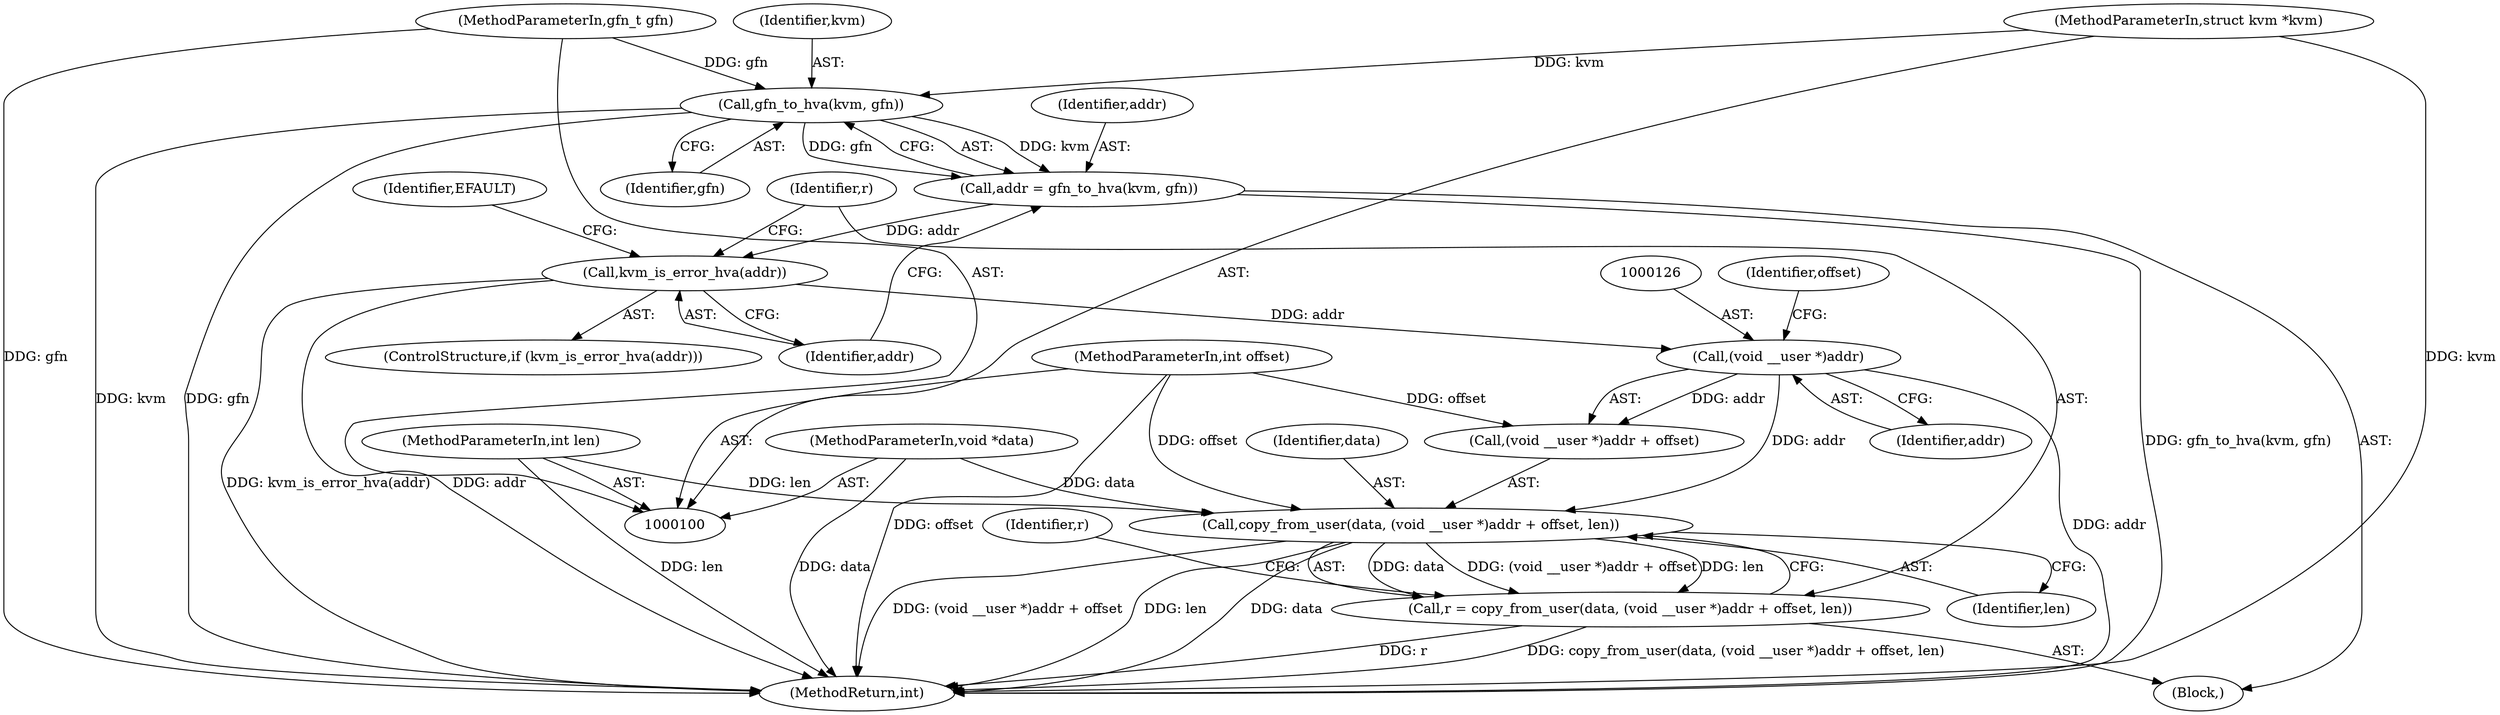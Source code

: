 digraph "1_linux_fa3d315a4ce2c0891cdde262562e710d95fba19e_0@API" {
"1000122" [label="(Call,copy_from_user(data, (void __user *)addr + offset, len))"];
"1000103" [label="(MethodParameterIn,void *data)"];
"1000125" [label="(Call,(void __user *)addr)"];
"1000115" [label="(Call,kvm_is_error_hva(addr))"];
"1000109" [label="(Call,addr = gfn_to_hva(kvm, gfn))"];
"1000111" [label="(Call,gfn_to_hva(kvm, gfn))"];
"1000101" [label="(MethodParameterIn,struct kvm *kvm)"];
"1000102" [label="(MethodParameterIn,gfn_t gfn)"];
"1000104" [label="(MethodParameterIn,int offset)"];
"1000105" [label="(MethodParameterIn,int len)"];
"1000120" [label="(Call,r = copy_from_user(data, (void __user *)addr + offset, len))"];
"1000109" [label="(Call,addr = gfn_to_hva(kvm, gfn))"];
"1000122" [label="(Call,copy_from_user(data, (void __user *)addr + offset, len))"];
"1000116" [label="(Identifier,addr)"];
"1000105" [label="(MethodParameterIn,int len)"];
"1000119" [label="(Identifier,EFAULT)"];
"1000128" [label="(Identifier,offset)"];
"1000121" [label="(Identifier,r)"];
"1000110" [label="(Identifier,addr)"];
"1000120" [label="(Call,r = copy_from_user(data, (void __user *)addr + offset, len))"];
"1000131" [label="(Identifier,r)"];
"1000103" [label="(MethodParameterIn,void *data)"];
"1000102" [label="(MethodParameterIn,gfn_t gfn)"];
"1000111" [label="(Call,gfn_to_hva(kvm, gfn))"];
"1000112" [label="(Identifier,kvm)"];
"1000114" [label="(ControlStructure,if (kvm_is_error_hva(addr)))"];
"1000137" [label="(MethodReturn,int)"];
"1000125" [label="(Call,(void __user *)addr)"];
"1000104" [label="(MethodParameterIn,int offset)"];
"1000101" [label="(MethodParameterIn,struct kvm *kvm)"];
"1000113" [label="(Identifier,gfn)"];
"1000123" [label="(Identifier,data)"];
"1000115" [label="(Call,kvm_is_error_hva(addr))"];
"1000124" [label="(Call,(void __user *)addr + offset)"];
"1000106" [label="(Block,)"];
"1000129" [label="(Identifier,len)"];
"1000127" [label="(Identifier,addr)"];
"1000122" -> "1000120"  [label="AST: "];
"1000122" -> "1000129"  [label="CFG: "];
"1000123" -> "1000122"  [label="AST: "];
"1000124" -> "1000122"  [label="AST: "];
"1000129" -> "1000122"  [label="AST: "];
"1000120" -> "1000122"  [label="CFG: "];
"1000122" -> "1000137"  [label="DDG: data"];
"1000122" -> "1000137"  [label="DDG: (void __user *)addr + offset"];
"1000122" -> "1000137"  [label="DDG: len"];
"1000122" -> "1000120"  [label="DDG: data"];
"1000122" -> "1000120"  [label="DDG: (void __user *)addr + offset"];
"1000122" -> "1000120"  [label="DDG: len"];
"1000103" -> "1000122"  [label="DDG: data"];
"1000125" -> "1000122"  [label="DDG: addr"];
"1000104" -> "1000122"  [label="DDG: offset"];
"1000105" -> "1000122"  [label="DDG: len"];
"1000103" -> "1000100"  [label="AST: "];
"1000103" -> "1000137"  [label="DDG: data"];
"1000125" -> "1000124"  [label="AST: "];
"1000125" -> "1000127"  [label="CFG: "];
"1000126" -> "1000125"  [label="AST: "];
"1000127" -> "1000125"  [label="AST: "];
"1000128" -> "1000125"  [label="CFG: "];
"1000125" -> "1000137"  [label="DDG: addr"];
"1000125" -> "1000124"  [label="DDG: addr"];
"1000115" -> "1000125"  [label="DDG: addr"];
"1000115" -> "1000114"  [label="AST: "];
"1000115" -> "1000116"  [label="CFG: "];
"1000116" -> "1000115"  [label="AST: "];
"1000119" -> "1000115"  [label="CFG: "];
"1000121" -> "1000115"  [label="CFG: "];
"1000115" -> "1000137"  [label="DDG: kvm_is_error_hva(addr)"];
"1000115" -> "1000137"  [label="DDG: addr"];
"1000109" -> "1000115"  [label="DDG: addr"];
"1000109" -> "1000106"  [label="AST: "];
"1000109" -> "1000111"  [label="CFG: "];
"1000110" -> "1000109"  [label="AST: "];
"1000111" -> "1000109"  [label="AST: "];
"1000116" -> "1000109"  [label="CFG: "];
"1000109" -> "1000137"  [label="DDG: gfn_to_hva(kvm, gfn)"];
"1000111" -> "1000109"  [label="DDG: kvm"];
"1000111" -> "1000109"  [label="DDG: gfn"];
"1000111" -> "1000113"  [label="CFG: "];
"1000112" -> "1000111"  [label="AST: "];
"1000113" -> "1000111"  [label="AST: "];
"1000111" -> "1000137"  [label="DDG: kvm"];
"1000111" -> "1000137"  [label="DDG: gfn"];
"1000101" -> "1000111"  [label="DDG: kvm"];
"1000102" -> "1000111"  [label="DDG: gfn"];
"1000101" -> "1000100"  [label="AST: "];
"1000101" -> "1000137"  [label="DDG: kvm"];
"1000102" -> "1000100"  [label="AST: "];
"1000102" -> "1000137"  [label="DDG: gfn"];
"1000104" -> "1000100"  [label="AST: "];
"1000104" -> "1000137"  [label="DDG: offset"];
"1000104" -> "1000124"  [label="DDG: offset"];
"1000105" -> "1000100"  [label="AST: "];
"1000105" -> "1000137"  [label="DDG: len"];
"1000120" -> "1000106"  [label="AST: "];
"1000121" -> "1000120"  [label="AST: "];
"1000131" -> "1000120"  [label="CFG: "];
"1000120" -> "1000137"  [label="DDG: copy_from_user(data, (void __user *)addr + offset, len)"];
"1000120" -> "1000137"  [label="DDG: r"];
}
